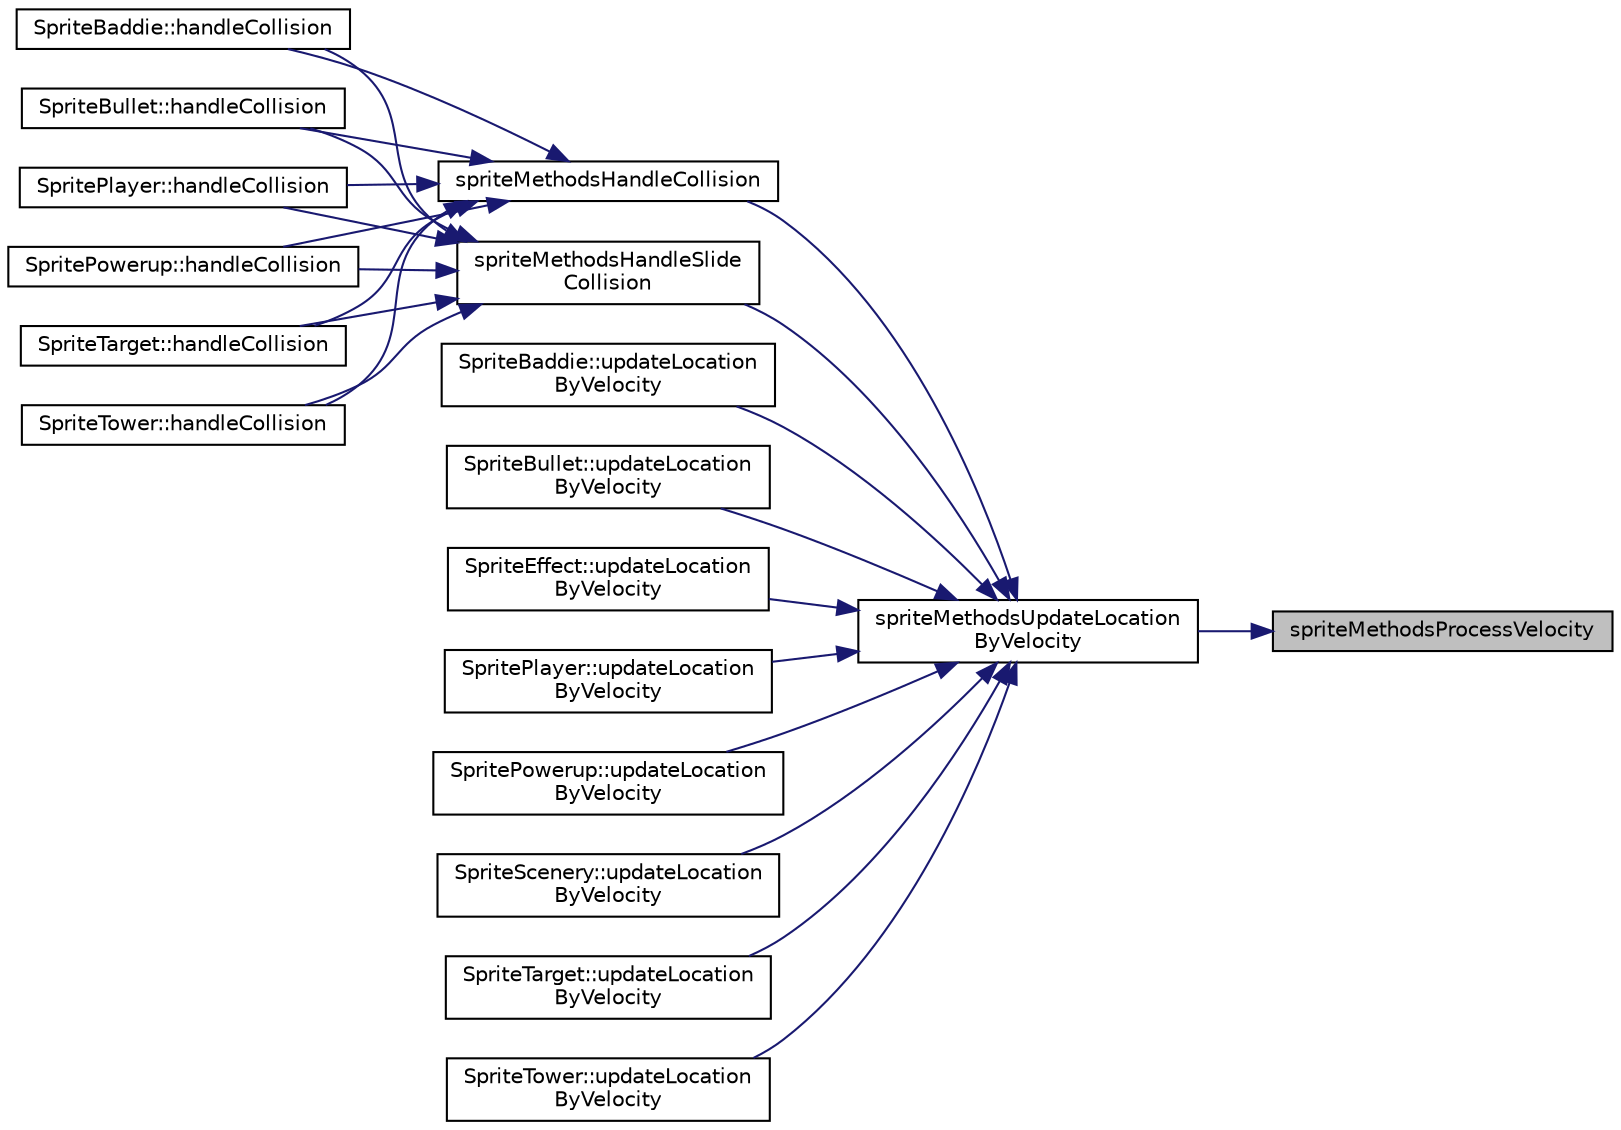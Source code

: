 digraph "spriteMethodsProcessVelocity"
{
 // LATEX_PDF_SIZE
  edge [fontname="Helvetica",fontsize="10",labelfontname="Helvetica",labelfontsize="10"];
  node [fontname="Helvetica",fontsize="10",shape=record];
  rankdir="RL";
  Node1 [label="spriteMethodsProcessVelocity",height=0.2,width=0.4,color="black", fillcolor="grey75", style="filled", fontcolor="black",tooltip=" "];
  Node1 -> Node2 [dir="back",color="midnightblue",fontsize="10",style="solid"];
  Node2 [label="spriteMethodsUpdateLocation\lByVelocity",height=0.2,width=0.4,color="black", fillcolor="white", style="filled",URL="$_sprite_methods_8cpp.html#a7bd12ba2a61a229814542d103d51d167",tooltip=" "];
  Node2 -> Node3 [dir="back",color="midnightblue",fontsize="10",style="solid"];
  Node3 [label="spriteMethodsHandleCollision",height=0.2,width=0.4,color="black", fillcolor="white", style="filled",URL="$_sprite_methods_8cpp.html#a771d26785a516650e09230082cbd1cf3",tooltip=" "];
  Node3 -> Node4 [dir="back",color="midnightblue",fontsize="10",style="solid"];
  Node4 [label="SpriteBaddie::handleCollision",height=0.2,width=0.4,color="black", fillcolor="white", style="filled",URL="$class_sprite_baddie.html#a60bbe30beb1bf5943694f935b110c808",tooltip=" "];
  Node3 -> Node5 [dir="back",color="midnightblue",fontsize="10",style="solid"];
  Node5 [label="SpriteBullet::handleCollision",height=0.2,width=0.4,color="black", fillcolor="white", style="filled",URL="$class_sprite_bullet.html#a7c7c0503738d74276ee80912cef20962",tooltip=" "];
  Node3 -> Node6 [dir="back",color="midnightblue",fontsize="10",style="solid"];
  Node6 [label="SpritePlayer::handleCollision",height=0.2,width=0.4,color="black", fillcolor="white", style="filled",URL="$class_sprite_player.html#a9e8152889fe27b4376fae23a6055490f",tooltip=" "];
  Node3 -> Node7 [dir="back",color="midnightblue",fontsize="10",style="solid"];
  Node7 [label="SpritePowerup::handleCollision",height=0.2,width=0.4,color="black", fillcolor="white", style="filled",URL="$class_sprite_powerup.html#ac789945b1a0990271bc0ca3c342c0c9b",tooltip=" "];
  Node3 -> Node8 [dir="back",color="midnightblue",fontsize="10",style="solid"];
  Node8 [label="SpriteTarget::handleCollision",height=0.2,width=0.4,color="black", fillcolor="white", style="filled",URL="$class_sprite_target.html#a877fd83c0bf93e3575d9868c185a1c19",tooltip=" "];
  Node3 -> Node9 [dir="back",color="midnightblue",fontsize="10",style="solid"];
  Node9 [label="SpriteTower::handleCollision",height=0.2,width=0.4,color="black", fillcolor="white", style="filled",URL="$class_sprite_tower.html#ad3ac4a8d843a960e5a2901bc5ffeb7da",tooltip=" "];
  Node2 -> Node10 [dir="back",color="midnightblue",fontsize="10",style="solid"];
  Node10 [label="spriteMethodsHandleSlide\lCollision",height=0.2,width=0.4,color="black", fillcolor="white", style="filled",URL="$_sprite_methods_8cpp.html#a6bfdc270d6c5c1b5fa1144a98e8f27d8",tooltip=" "];
  Node10 -> Node4 [dir="back",color="midnightblue",fontsize="10",style="solid"];
  Node10 -> Node5 [dir="back",color="midnightblue",fontsize="10",style="solid"];
  Node10 -> Node6 [dir="back",color="midnightblue",fontsize="10",style="solid"];
  Node10 -> Node7 [dir="back",color="midnightblue",fontsize="10",style="solid"];
  Node10 -> Node8 [dir="back",color="midnightblue",fontsize="10",style="solid"];
  Node10 -> Node9 [dir="back",color="midnightblue",fontsize="10",style="solid"];
  Node2 -> Node11 [dir="back",color="midnightblue",fontsize="10",style="solid"];
  Node11 [label="SpriteBaddie::updateLocation\lByVelocity",height=0.2,width=0.4,color="black", fillcolor="white", style="filled",URL="$class_sprite_baddie.html#a32a1912537109a8f1c0e368dccb14c52",tooltip=" "];
  Node2 -> Node12 [dir="back",color="midnightblue",fontsize="10",style="solid"];
  Node12 [label="SpriteBullet::updateLocation\lByVelocity",height=0.2,width=0.4,color="black", fillcolor="white", style="filled",URL="$class_sprite_bullet.html#afb1c86c42b5b994f0ab0a056fa1ca901",tooltip=" "];
  Node2 -> Node13 [dir="back",color="midnightblue",fontsize="10",style="solid"];
  Node13 [label="SpriteEffect::updateLocation\lByVelocity",height=0.2,width=0.4,color="black", fillcolor="white", style="filled",URL="$class_sprite_effect.html#a84c8ba20d8068a554218cca755b857a9",tooltip=" "];
  Node2 -> Node14 [dir="back",color="midnightblue",fontsize="10",style="solid"];
  Node14 [label="SpritePlayer::updateLocation\lByVelocity",height=0.2,width=0.4,color="black", fillcolor="white", style="filled",URL="$class_sprite_player.html#af3700f3fc0f40e29fa0a9196a18e7c64",tooltip=" "];
  Node2 -> Node15 [dir="back",color="midnightblue",fontsize="10",style="solid"];
  Node15 [label="SpritePowerup::updateLocation\lByVelocity",height=0.2,width=0.4,color="black", fillcolor="white", style="filled",URL="$class_sprite_powerup.html#a4e3e5795029538a98d4a6ff03743d34a",tooltip=" "];
  Node2 -> Node16 [dir="back",color="midnightblue",fontsize="10",style="solid"];
  Node16 [label="SpriteScenery::updateLocation\lByVelocity",height=0.2,width=0.4,color="black", fillcolor="white", style="filled",URL="$class_sprite_scenery.html#abba275bd237192b880ace831d6168ab7",tooltip=" "];
  Node2 -> Node17 [dir="back",color="midnightblue",fontsize="10",style="solid"];
  Node17 [label="SpriteTarget::updateLocation\lByVelocity",height=0.2,width=0.4,color="black", fillcolor="white", style="filled",URL="$class_sprite_target.html#ad90756fb498f268c3c5a84c6da19c34e",tooltip=" "];
  Node2 -> Node18 [dir="back",color="midnightblue",fontsize="10",style="solid"];
  Node18 [label="SpriteTower::updateLocation\lByVelocity",height=0.2,width=0.4,color="black", fillcolor="white", style="filled",URL="$class_sprite_tower.html#a9315e73bdb663f19ea9de13e24259f25",tooltip=" "];
}
